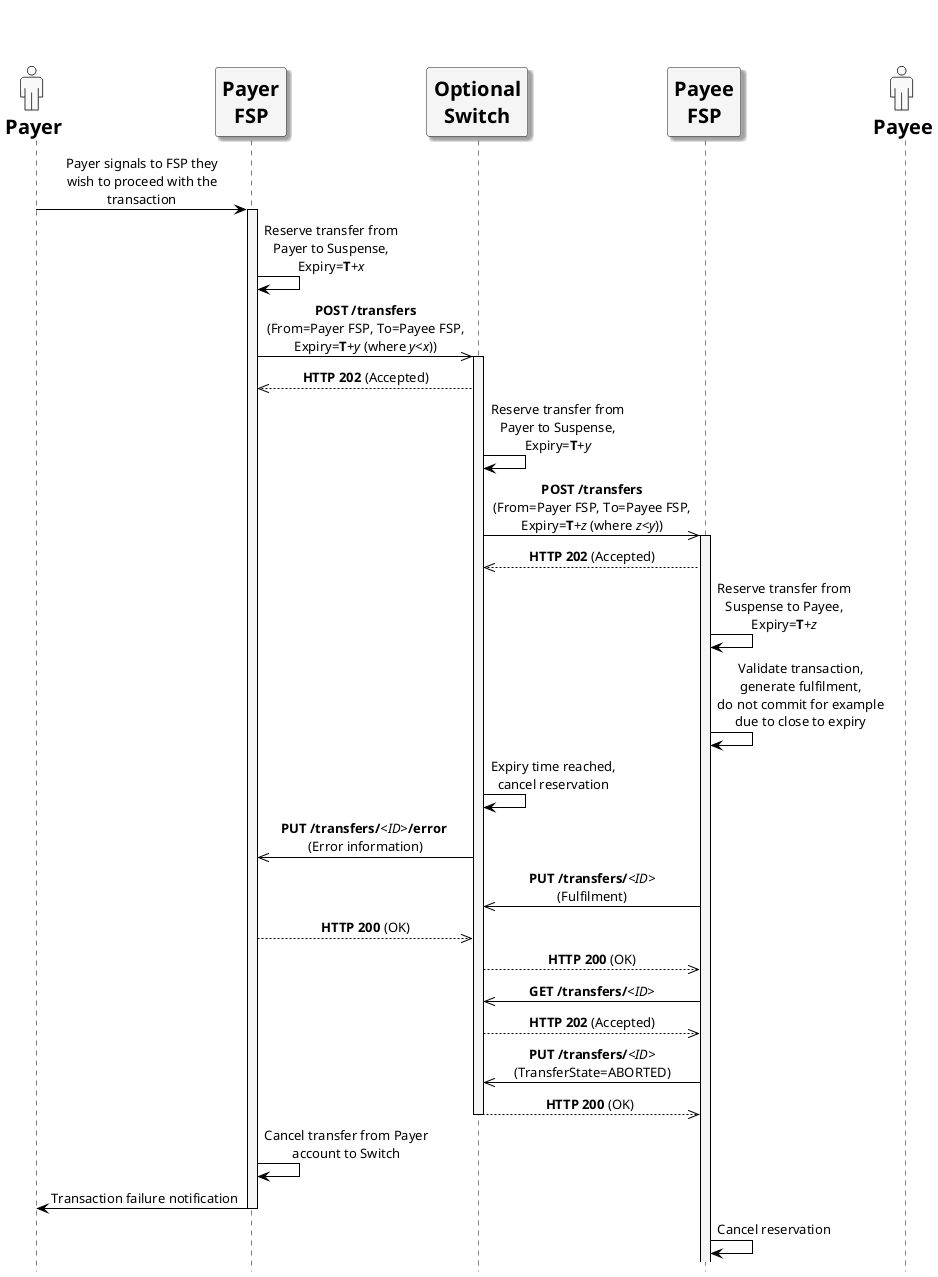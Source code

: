 /'*****
License
--------------
Copyright © 2017 Bill & Melinda Gates Foundation
The Mojaloop files are made available by the Bill & Melinda Gates Foundation under the Apache License, Version 2.0 (the "License") and you may not use these files except in compliance with the License. You may obtain a copy of the License at
http://www.apache.org/licenses/LICENSE-2.0
Unless required by applicable law or agreed to in writing, the Mojaloop files are distributed on an "AS IS" BASIS, WITHOUT WARRANTIES OR CONDITIONS OF ANY KIND, either express or implied. See the License for the specific language governing permissions and limitations under the License.
Contributors
--------------
This is the official list of the Mojaloop project contributors for this file.
Names of the original copyright holders (individuals or organizations)
should be listed with a '*' in the first column. People who have
contributed from an organization can be listed under the organization
that actually holds the copyright for their contributions (see the
Gates Foundation organization for an example). Those individuals should have
their names indented and be marked with a '-'. Email address can be added
optionally within square brackets <email>.
* Gates Foundation
- Name Surname <name.surname@gatesfoundation.com>

* Henk Kodde <henk.kodde@modusbox.com>
--------------
******'/

@startuml

' define actor image
sprite $actor [25x48/16] {
  0000000000010000000000000
  0000000006CAC910000000000
  0000000095101292000000000
  0000000651000119000000000
  0000000B10000018400000000
  0000001A10000016600000000
  0000000B10000017510000000
  000000083100001A210000000
  0000000191000176110000000
  000000003A866A61100000000
  0000000000466211100000000
  0003333333334443333310000
  0088888888888888888892000
  0821111111111111111118200
  8311111111111111111111A00
  A111111111111111111111A20
  A111111111111111111111A20
  A111111111111111111111A20
  A111111111111111111111A20
  A111111111111111111111A20
  A111111111111111111111A20
  A111111111111111111111A20
  A111111111111111111111A20
  A111551111111111138111A20
  A111661111111111139111A20
  A211661111111111139111A20
  A211661111111111139111A20
  A211661111161111139111A20
  A2116611111A2111139111A20
  A2116611111A2111139111A20
  A2116611111A2111139111A20
  A7669611111A211113A666B20
  36669611111A211113A666610
  00016611111A2111139111110
  00006611111A2111139100000
  00006611111A2111139100000
  00006611111A2111139100000
  00006611111A2111139100000
  00006611111A2111139100000
  00006611111A2111139100000
  00006611111A2111139100000
  00006611111A2111139100000
  00006611111A2111139100000
  00006611111A2111139100000
  00006966666B7666679100000
  0000266666666666664100000
  0000000111111111111100000
  0000000000000000000000000
}

' declaring skinparam
skinparam sequenceMessageAlign center
skinparam shadowing false
skinparam defaultFontName Verdana
skinparam monochrome true
skinparam SequenceLifeLineBackgroundColor WhiteSmoke
skinparam SequenceLifeLineBorderColor Black
skinparam ActorFontStyle Bold
skinparam ActorFontSize 20
skinparam ParticipantFontStyle Bold
skinparam ParticipantFontSize 20
skinparam ParticipantBackgroundColor WhiteSmoke
skinparam ArrowColor Black

skinparam actor {
  Bordercolor none
  Backgroundcolor none
  shadowing false
}

skinparam participant {
  shadowing true
}

hide footbox

' declare title
' title Optional additional clearing check where commit in Switch failed

' Actor Keys:
' participant - FSP(Payer/Payee) and Switch
' actor - Payee/Payer

' declare actors
actor "<$actor>\nPayer" as Payer
participant "Payer\nFSP" as PayerFSP
participant "Optional\nSwitch" as Switch
participant "Payee\nFSP" as PayeeFSP
actor "<$actor>\nPayee" as Payee

' start flow
Payer -> PayerFSP: Payer signals to FSP they\nwish to proceed with the\ntransaction
activate PayerFSP
PayerFSP -> PayerFSP: Reserve transfer from\nPayer to Suspense,\nExpiry=**T**+<i>x</i>
PayerFSP ->> Switch: **POST /transfers**\n(From=Payer FSP, To=Payee FSP,\nExpiry=**T**+<i>y</i> (where <i>y</i><<i>x</i>))
activate Switch
PayerFSP <<-- Switch: **HTTP 202** (Accepted)
Switch -> Switch: Reserve transfer from\nPayer to Suspense,\nExpiry=**T**+<i>y</i>
Switch ->> PayeeFSP: **POST /transfers**\n(From=Payer FSP, To=Payee FSP,\nExpiry=**T**+<i>z</i> (where <i>z</i><<i>y</i>))
activate PayeeFSP
Switch <<-- PayeeFSP: **HTTP 202** (Accepted)
PayeeFSP -> PayeeFSP: Reserve transfer from\nSuspense to Payee,\nExpiry=**T**+<i>z</i>
PayeeFSP -> PayeeFSP: Validate transaction,\ngenerate fulfilment,\ndo not commit for example\ndue to close to expiry
Switch -> Switch: Expiry time reached,\ncancel reservation
PayerFSP <<- Switch: **PUT /transfers/**<i><ID></i>**/error** \n(Error information)
Switch <<- PayeeFSP: **PUT /transfers/**<i><ID></i>\n(Fulfilment)
PayerFSP -->> Switch: **HTTP 200** (OK)
Switch -->> PayeeFSP: **HTTP 200** (OK)
Switch <<- PayeeFSP: **GET /transfers/**<i><ID></i>
Switch -->> PayeeFSP: **HTTP 202** (Accepted)
Switch <<- PayeeFSP: **PUT /transfers/**<i><ID></i>\n(TransferState=ABORTED)
Switch -->> PayeeFSP: **HTTP 200** (OK)
deactivate Switch
PayerFSP -> PayerFSP: Cancel transfer from Payer\naccount to Switch
Payer <- PayerFSP: Transaction failure notification
deactivate PayerFSP
PayeeFSP -> PayeeFSP: Cancel reservation
@enduml
